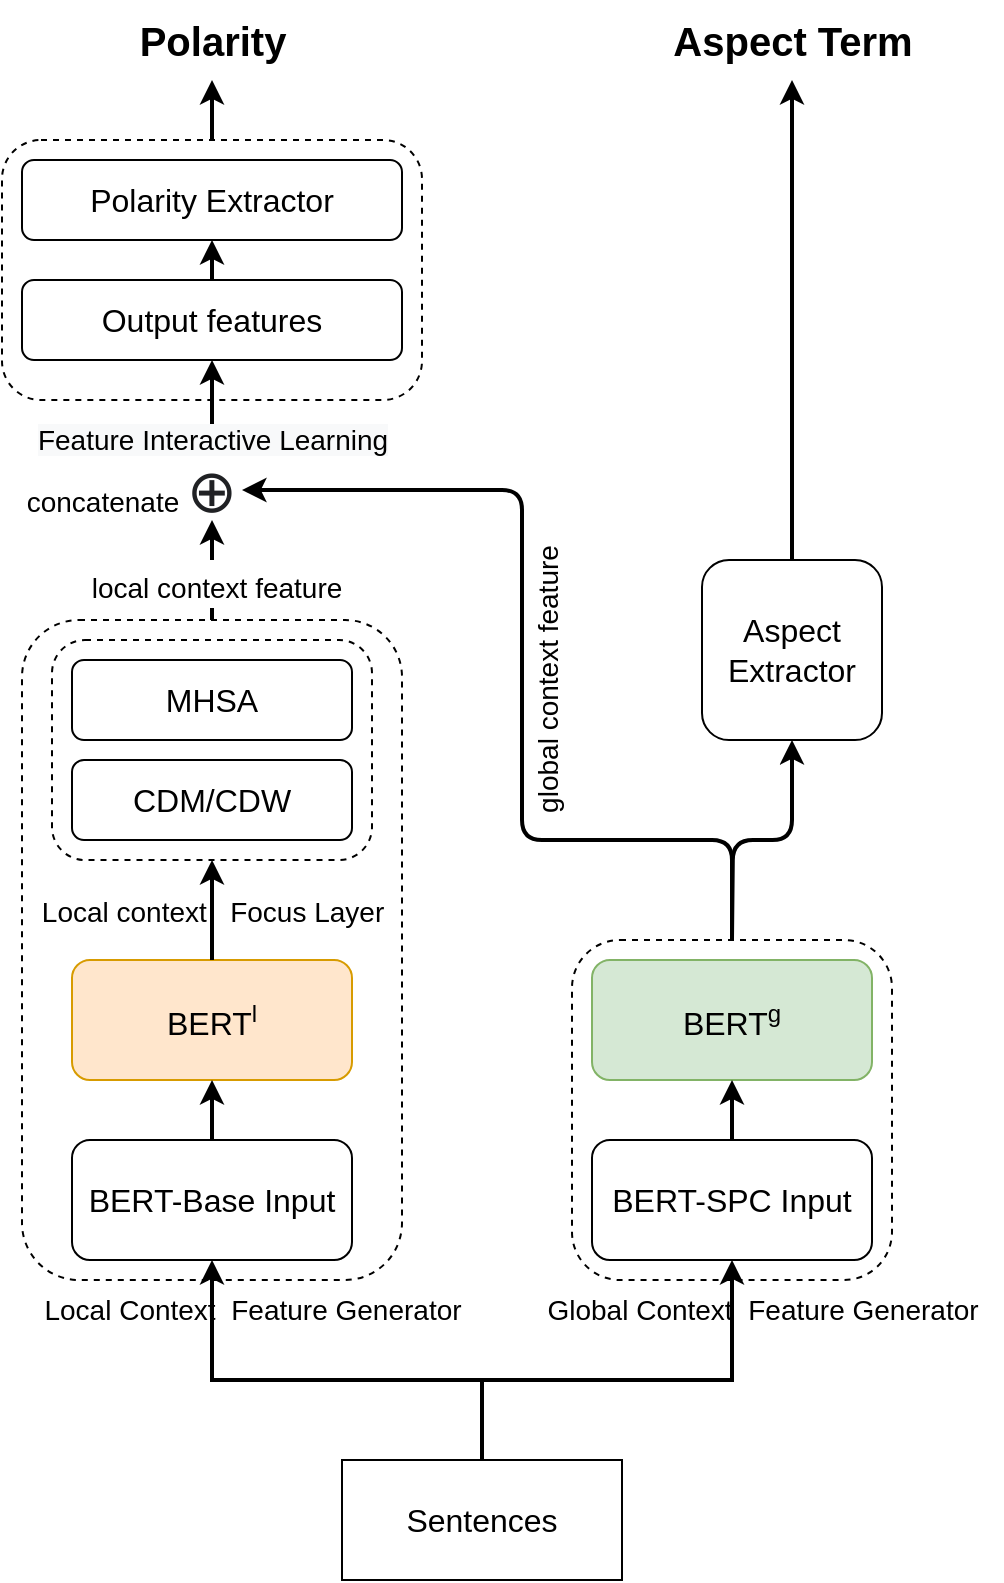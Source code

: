 <mxfile version="20.3.0" type="github">
  <diagram id="S_zyglWxiq05939B7iMg" name="第 1 页">
    <mxGraphModel dx="1426" dy="1938" grid="1" gridSize="10" guides="1" tooltips="1" connect="1" arrows="1" fold="1" page="1" pageScale="1" pageWidth="827" pageHeight="1169" math="0" shadow="0">
      <root>
        <mxCell id="0" />
        <mxCell id="1" parent="0" />
        <mxCell id="8mhyo6az43vuWWTLtNTB-21" value="" style="group" parent="1" vertex="1" connectable="0">
          <mxGeometry x="445" y="460" width="255" height="210" as="geometry" />
        </mxCell>
        <mxCell id="8mhyo6az43vuWWTLtNTB-18" value="" style="rounded=1;whiteSpace=wrap;html=1;dashed=1;fontSize=14;fillColor=none;" parent="8mhyo6az43vuWWTLtNTB-21" vertex="1">
          <mxGeometry x="40" width="160" height="170" as="geometry" />
        </mxCell>
        <mxCell id="8mhyo6az43vuWWTLtNTB-2" value="&lt;font style=&quot;font-size: 16px;&quot;&gt;BERT-SPC Input&lt;/font&gt;" style="rounded=1;whiteSpace=wrap;html=1;" parent="8mhyo6az43vuWWTLtNTB-21" vertex="1">
          <mxGeometry x="50" y="100" width="140" height="60" as="geometry" />
        </mxCell>
        <mxCell id="8mhyo6az43vuWWTLtNTB-5" value="BERT&lt;sup&gt;&lt;font style=&quot;font-size: 12px;&quot;&gt;g&lt;/font&gt;&lt;/sup&gt;" style="rounded=1;whiteSpace=wrap;html=1;fontSize=16;fillColor=#d5e8d4;strokeColor=#82b366;" parent="8mhyo6az43vuWWTLtNTB-21" vertex="1">
          <mxGeometry x="50" y="10" width="140" height="60" as="geometry" />
        </mxCell>
        <mxCell id="8mhyo6az43vuWWTLtNTB-13" value="" style="edgeStyle=orthogonalEdgeStyle;rounded=0;orthogonalLoop=1;jettySize=auto;html=1;fontSize=16;strokeWidth=2;" parent="8mhyo6az43vuWWTLtNTB-21" source="8mhyo6az43vuWWTLtNTB-2" target="8mhyo6az43vuWWTLtNTB-5" edge="1">
          <mxGeometry relative="1" as="geometry" />
        </mxCell>
        <mxCell id="8mhyo6az43vuWWTLtNTB-19" value="Global Context&amp;nbsp; Feature Generator" style="text;html=1;align=center;verticalAlign=middle;resizable=0;points=[];autosize=1;strokeColor=none;fillColor=none;fontSize=14;" parent="8mhyo6az43vuWWTLtNTB-21" vertex="1">
          <mxGeometry x="15" y="170" width="240" height="30" as="geometry" />
        </mxCell>
        <mxCell id="8mhyo6az43vuWWTLtNTB-14" value="" style="rounded=1;whiteSpace=wrap;html=1;dashed=1;fontSize=16;fillColor=none;" parent="1" vertex="1">
          <mxGeometry x="210" y="300" width="190" height="330" as="geometry" />
        </mxCell>
        <mxCell id="8mhyo6az43vuWWTLtNTB-8" value="" style="rounded=1;whiteSpace=wrap;html=1;fontSize=16;fillColor=none;dashed=1;" parent="1" vertex="1">
          <mxGeometry x="225" y="310" width="160" height="110" as="geometry" />
        </mxCell>
        <mxCell id="8mhyo6az43vuWWTLtNTB-46" value="" style="edgeStyle=orthogonalEdgeStyle;rounded=1;orthogonalLoop=1;jettySize=auto;html=1;fontSize=20;strokeWidth=2;" parent="1" source="8mhyo6az43vuWWTLtNTB-38" target="8mhyo6az43vuWWTLtNTB-45" edge="1">
          <mxGeometry relative="1" as="geometry" />
        </mxCell>
        <mxCell id="8mhyo6az43vuWWTLtNTB-38" value="" style="rounded=1;whiteSpace=wrap;html=1;glass=0;fontSize=14;fillColor=none;dashed=1;" parent="1" vertex="1">
          <mxGeometry x="200" y="60" width="210" height="130" as="geometry" />
        </mxCell>
        <mxCell id="8mhyo6az43vuWWTLtNTB-48" style="edgeStyle=orthogonalEdgeStyle;rounded=1;orthogonalLoop=1;jettySize=auto;html=1;fontSize=20;strokeWidth=2;" parent="1" source="8mhyo6az43vuWWTLtNTB-22" target="8mhyo6az43vuWWTLtNTB-44" edge="1">
          <mxGeometry relative="1" as="geometry" />
        </mxCell>
        <mxCell id="8mhyo6az43vuWWTLtNTB-22" value="&lt;font style=&quot;font-size: 16px;&quot;&gt;Aspect&lt;br&gt;Extractor&lt;/font&gt;" style="rounded=1;whiteSpace=wrap;html=1;fontSize=14;" parent="1" vertex="1">
          <mxGeometry x="550" y="270" width="90" height="90" as="geometry" />
        </mxCell>
        <mxCell id="8mhyo6az43vuWWTLtNTB-23" style="edgeStyle=orthogonalEdgeStyle;orthogonalLoop=1;jettySize=auto;html=1;entryX=0.5;entryY=1;entryDx=0;entryDy=0;fontSize=14;strokeWidth=2;rounded=1;" parent="1" target="8mhyo6az43vuWWTLtNTB-22" edge="1">
          <mxGeometry relative="1" as="geometry">
            <mxPoint x="565" y="460" as="sourcePoint" />
          </mxGeometry>
        </mxCell>
        <mxCell id="8mhyo6az43vuWWTLtNTB-35" value="" style="edgeStyle=orthogonalEdgeStyle;rounded=1;orthogonalLoop=1;jettySize=auto;html=1;fontSize=14;strokeWidth=2;" parent="1" source="8mhyo6az43vuWWTLtNTB-25" target="8mhyo6az43vuWWTLtNTB-34" edge="1">
          <mxGeometry relative="1" as="geometry" />
        </mxCell>
        <mxCell id="8mhyo6az43vuWWTLtNTB-43" value="&lt;span style=&quot;background-color: rgb(248, 249, 250);&quot;&gt;Feature Interactive Learning&lt;/span&gt;" style="edgeLabel;html=1;align=center;verticalAlign=middle;resizable=0;points=[];fontSize=14;" parent="8mhyo6az43vuWWTLtNTB-35" vertex="1" connectable="0">
          <mxGeometry x="0.36" relative="1" as="geometry">
            <mxPoint y="24" as="offset" />
          </mxGeometry>
        </mxCell>
        <mxCell id="8mhyo6az43vuWWTLtNTB-25" value="&lt;meta charset=&quot;utf-8&quot; style=&quot;font-size: 30px;&quot;&gt;&lt;span style=&quot;color: rgb(32, 33, 36); font-family: arial, sans-serif; font-size: 30px; font-style: normal; font-variant-ligatures: normal; font-variant-caps: normal; font-weight: 400; letter-spacing: normal; orphans: 2; text-indent: 0px; text-transform: none; widows: 2; word-spacing: 0px; -webkit-text-stroke-width: 0px; background-color: rgb(255, 255, 255); text-decoration-thickness: initial; text-decoration-style: initial; text-decoration-color: initial; float: none; display: inline !important;&quot;&gt;⊕&lt;/span&gt;" style="text;whiteSpace=wrap;html=1;fontSize=30;align=center;verticalAlign=middle;" parent="1" vertex="1">
          <mxGeometry x="290" y="220" width="30" height="30" as="geometry" />
        </mxCell>
        <mxCell id="8mhyo6az43vuWWTLtNTB-27" value="" style="edgeStyle=orthogonalEdgeStyle;curved=1;orthogonalLoop=1;jettySize=auto;html=1;fontSize=30;strokeWidth=2;" parent="1" source="8mhyo6az43vuWWTLtNTB-14" target="8mhyo6az43vuWWTLtNTB-25" edge="1">
          <mxGeometry relative="1" as="geometry" />
        </mxCell>
        <mxCell id="8mhyo6az43vuWWTLtNTB-50" value="&lt;span style=&quot;font-size: 14px;&quot;&gt;local context feature&lt;/span&gt;" style="edgeLabel;html=1;align=center;verticalAlign=middle;resizable=0;points=[];fontSize=20;" parent="8mhyo6az43vuWWTLtNTB-27" vertex="1" connectable="0">
          <mxGeometry x="-0.233" y="-2" relative="1" as="geometry">
            <mxPoint as="offset" />
          </mxGeometry>
        </mxCell>
        <mxCell id="8mhyo6az43vuWWTLtNTB-28" value="&lt;font style=&quot;font-size: 14px;&quot;&gt;concatenate&lt;/font&gt;" style="text;html=1;align=center;verticalAlign=middle;resizable=0;points=[];autosize=1;strokeColor=none;fillColor=none;fontSize=30;" parent="1" vertex="1">
          <mxGeometry x="200" y="210" width="100" height="50" as="geometry" />
        </mxCell>
        <mxCell id="8mhyo6az43vuWWTLtNTB-37" value="" style="edgeStyle=orthogonalEdgeStyle;rounded=1;orthogonalLoop=1;jettySize=auto;html=1;fontSize=14;strokeWidth=2;" parent="1" source="8mhyo6az43vuWWTLtNTB-34" target="8mhyo6az43vuWWTLtNTB-36" edge="1">
          <mxGeometry relative="1" as="geometry" />
        </mxCell>
        <mxCell id="8mhyo6az43vuWWTLtNTB-34" value="Output features" style="rounded=1;whiteSpace=wrap;html=1;fontSize=16;glass=0;" parent="1" vertex="1">
          <mxGeometry x="210" y="130" width="190" height="40" as="geometry" />
        </mxCell>
        <mxCell id="8mhyo6az43vuWWTLtNTB-36" value="Polarity Extractor" style="rounded=1;whiteSpace=wrap;html=1;fontSize=16;glass=0;" parent="1" vertex="1">
          <mxGeometry x="210" y="70" width="190" height="40" as="geometry" />
        </mxCell>
        <mxCell id="8mhyo6az43vuWWTLtNTB-44" value="&lt;font style=&quot;font-size: 20px;&quot;&gt;&lt;b&gt;Aspect Term&lt;/b&gt;&lt;/font&gt;" style="text;html=1;align=center;verticalAlign=middle;resizable=0;points=[];autosize=1;strokeColor=none;fillColor=none;fontSize=14;" parent="1" vertex="1">
          <mxGeometry x="525" y="-10" width="140" height="40" as="geometry" />
        </mxCell>
        <mxCell id="8mhyo6az43vuWWTLtNTB-45" value="&lt;font style=&quot;font-size: 20px;&quot;&gt;&lt;b&gt;Polarity&lt;/b&gt;&lt;/font&gt;" style="text;html=1;align=center;verticalAlign=middle;resizable=0;points=[];autosize=1;strokeColor=none;fillColor=none;fontSize=14;" parent="1" vertex="1">
          <mxGeometry x="255" y="-10" width="100" height="40" as="geometry" />
        </mxCell>
        <mxCell id="8mhyo6az43vuWWTLtNTB-3" value="&lt;font style=&quot;font-size: 16px;&quot;&gt;BERT-Base Input&lt;/font&gt;" style="rounded=1;whiteSpace=wrap;html=1;" parent="1" vertex="1">
          <mxGeometry x="235" y="560" width="140" height="60" as="geometry" />
        </mxCell>
        <mxCell id="8mhyo6az43vuWWTLtNTB-4" value="BERT&lt;sup style=&quot;&quot;&gt;&lt;font style=&quot;font-size: 12px;&quot;&gt;l&lt;/font&gt;&lt;/sup&gt;" style="rounded=1;whiteSpace=wrap;html=1;fontSize=16;fillColor=#ffe6cc;strokeColor=#d79b00;" parent="1" vertex="1">
          <mxGeometry x="235" y="470" width="140" height="60" as="geometry" />
        </mxCell>
        <mxCell id="8mhyo6az43vuWWTLtNTB-12" value="" style="edgeStyle=orthogonalEdgeStyle;rounded=0;orthogonalLoop=1;jettySize=auto;html=1;fontSize=16;strokeWidth=2;" parent="1" source="8mhyo6az43vuWWTLtNTB-3" target="8mhyo6az43vuWWTLtNTB-4" edge="1">
          <mxGeometry relative="1" as="geometry" />
        </mxCell>
        <mxCell id="8mhyo6az43vuWWTLtNTB-6" value="&lt;font style=&quot;font-size: 16px;&quot;&gt;CDM/CDW&lt;/font&gt;" style="rounded=1;whiteSpace=wrap;html=1;fontSize=12;" parent="1" vertex="1">
          <mxGeometry x="235" y="370" width="140" height="40" as="geometry" />
        </mxCell>
        <mxCell id="8mhyo6az43vuWWTLtNTB-7" value="&lt;font style=&quot;font-size: 16px;&quot;&gt;MHSA&lt;/font&gt;" style="rounded=1;whiteSpace=wrap;html=1;fontSize=12;" parent="1" vertex="1">
          <mxGeometry x="235" y="320" width="140" height="40" as="geometry" />
        </mxCell>
        <mxCell id="8mhyo6az43vuWWTLtNTB-11" value="" style="edgeStyle=orthogonalEdgeStyle;rounded=0;orthogonalLoop=1;jettySize=auto;html=1;fontSize=16;strokeWidth=2;" parent="1" source="8mhyo6az43vuWWTLtNTB-4" target="8mhyo6az43vuWWTLtNTB-8" edge="1">
          <mxGeometry relative="1" as="geometry" />
        </mxCell>
        <mxCell id="8mhyo6az43vuWWTLtNTB-9" value="&lt;font style=&quot;font-size: 14px;&quot;&gt;Local context&amp;nbsp; &amp;nbsp;Focus Layer&lt;/font&gt;" style="text;html=1;align=center;verticalAlign=middle;resizable=0;points=[];autosize=1;strokeColor=none;fillColor=none;fontSize=16;" parent="1" vertex="1">
          <mxGeometry x="210" y="430" width="190" height="30" as="geometry" />
        </mxCell>
        <mxCell id="8mhyo6az43vuWWTLtNTB-17" value="Local Context&amp;nbsp; Feature Generator" style="text;html=1;align=center;verticalAlign=middle;resizable=0;points=[];autosize=1;strokeColor=none;fillColor=none;fontSize=14;" parent="1" vertex="1">
          <mxGeometry x="210" y="630" width="230" height="30" as="geometry" />
        </mxCell>
        <mxCell id="8mhyo6az43vuWWTLtNTB-51" style="edgeStyle=orthogonalEdgeStyle;rounded=1;orthogonalLoop=1;jettySize=auto;html=1;entryX=1;entryY=0.5;entryDx=0;entryDy=0;fontSize=20;strokeWidth=2;" parent="1" source="8mhyo6az43vuWWTLtNTB-18" target="8mhyo6az43vuWWTLtNTB-25" edge="1">
          <mxGeometry relative="1" as="geometry">
            <Array as="points">
              <mxPoint x="565" y="410" />
              <mxPoint x="460" y="410" />
              <mxPoint x="460" y="235" />
            </Array>
          </mxGeometry>
        </mxCell>
        <mxCell id="8mhyo6az43vuWWTLtNTB-55" value="&lt;font style=&quot;font-size: 14px;&quot;&gt;global context feature&lt;/font&gt;" style="text;html=1;align=center;verticalAlign=middle;resizable=0;points=[];autosize=1;strokeColor=none;fillColor=none;fontSize=20;horizontal=0;" parent="1" vertex="1">
          <mxGeometry x="390" y="310" width="160" height="40" as="geometry" />
        </mxCell>
        <mxCell id="0tI4qZ7x1zU-8Osacz51-4" style="edgeStyle=orthogonalEdgeStyle;rounded=0;orthogonalLoop=1;jettySize=auto;html=1;entryX=0.5;entryY=1;entryDx=0;entryDy=0;strokeWidth=2;" edge="1" parent="1" source="0tI4qZ7x1zU-8Osacz51-2" target="8mhyo6az43vuWWTLtNTB-3">
          <mxGeometry relative="1" as="geometry">
            <Array as="points">
              <mxPoint x="440" y="680" />
              <mxPoint x="305" y="680" />
            </Array>
          </mxGeometry>
        </mxCell>
        <mxCell id="0tI4qZ7x1zU-8Osacz51-5" style="edgeStyle=orthogonalEdgeStyle;rounded=0;orthogonalLoop=1;jettySize=auto;html=1;entryX=0.5;entryY=1;entryDx=0;entryDy=0;strokeWidth=2;" edge="1" parent="1" source="0tI4qZ7x1zU-8Osacz51-2" target="8mhyo6az43vuWWTLtNTB-2">
          <mxGeometry relative="1" as="geometry">
            <Array as="points">
              <mxPoint x="440" y="680" />
              <mxPoint x="565" y="680" />
            </Array>
          </mxGeometry>
        </mxCell>
        <mxCell id="0tI4qZ7x1zU-8Osacz51-2" value="&lt;font style=&quot;font-size: 16px;&quot;&gt;Sentences&lt;br&gt;&lt;/font&gt;" style="rounded=0;whiteSpace=wrap;html=1;" vertex="1" parent="1">
          <mxGeometry x="370" y="720" width="140" height="60" as="geometry" />
        </mxCell>
      </root>
    </mxGraphModel>
  </diagram>
</mxfile>
